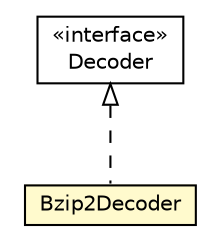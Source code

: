 #!/usr/local/bin/dot
#
# Class diagram 
# Generated by UMLGraph version 5.1 (http://www.umlgraph.org/)
#

digraph G {
	edge [fontname="Helvetica",fontsize=10,labelfontname="Helvetica",labelfontsize=10];
	node [fontname="Helvetica",fontsize=10,shape=plaintext];
	nodesep=0.25;
	ranksep=0.5;
	// com.gc.iotools.fmt.base.Decoder
	c1449 [label=<<table title="com.gc.iotools.fmt.base.Decoder" border="0" cellborder="1" cellspacing="0" cellpadding="2" port="p" href="../base/Decoder.html">
		<tr><td><table border="0" cellspacing="0" cellpadding="1">
<tr><td align="center" balign="center"> &#171;interface&#187; </td></tr>
<tr><td align="center" balign="center"> Decoder </td></tr>
		</table></td></tr>
		</table>>, fontname="Helvetica", fontcolor="black", fontsize=10.0];
	// com.gc.iotools.fmt.decoders.Bzip2Decoder
	c1455 [label=<<table title="com.gc.iotools.fmt.decoders.Bzip2Decoder" border="0" cellborder="1" cellspacing="0" cellpadding="2" port="p" bgcolor="lemonChiffon" href="./Bzip2Decoder.html">
		<tr><td><table border="0" cellspacing="0" cellpadding="1">
<tr><td align="center" balign="center"> Bzip2Decoder </td></tr>
		</table></td></tr>
		</table>>, fontname="Helvetica", fontcolor="black", fontsize=10.0];
	//com.gc.iotools.fmt.decoders.Bzip2Decoder implements com.gc.iotools.fmt.base.Decoder
	c1449:p -> c1455:p [dir=back,arrowtail=empty,style=dashed];
}

